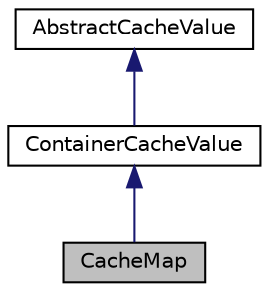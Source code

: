 digraph "CacheMap"
{
 // LATEX_PDF_SIZE
  edge [fontname="Helvetica",fontsize="10",labelfontname="Helvetica",labelfontsize="10"];
  node [fontname="Helvetica",fontsize="10",shape=record];
  Node1 [label="CacheMap",height=0.2,width=0.4,color="black", fillcolor="grey75", style="filled", fontcolor="black",tooltip="A cache value that contains a map of strings to strings."];
  Node2 -> Node1 [dir="back",color="midnightblue",fontsize="10",style="solid"];
  Node2 [label="ContainerCacheValue",height=0.2,width=0.4,color="black", fillcolor="white", style="filled",URL="$classContainerCacheValue.html",tooltip="An abstract cache value that contains a container."];
  Node3 -> Node2 [dir="back",color="midnightblue",fontsize="10",style="solid"];
  Node3 [label="AbstractCacheValue",height=0.2,width=0.4,color="black", fillcolor="white", style="filled",URL="$classAbstractCacheValue.html",tooltip="Abstract base class for cache values."];
}
